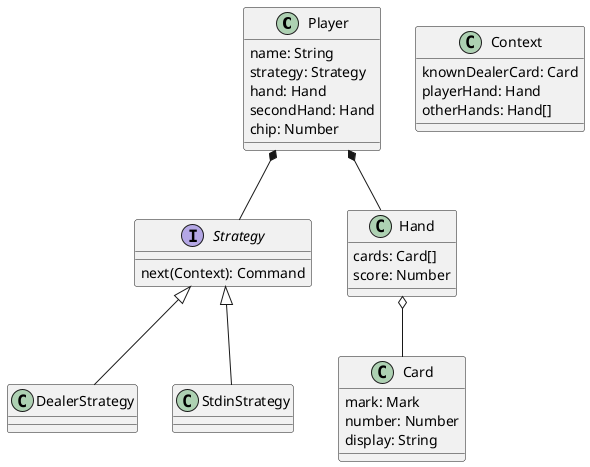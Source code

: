 @startuml Blackjack

class Player {
    name: String
    strategy: Strategy
    hand: Hand
    secondHand: Hand
    chip: Number
}
Player *-- Strategy
Player *-- Hand

interface Strategy {
    next(Context): Command
}
Strategy <|-- DealerStrategy
Strategy <|-- StdinStrategy

class Hand {
    cards: Card[]
    score: Number
}
Hand o-- Card

class Card {
    mark: Mark
    number: Number
    display: String
}

class Context {
    knownDealerCard: Card
    playerHand: Hand
    otherHands: Hand[]
}

@enduml
